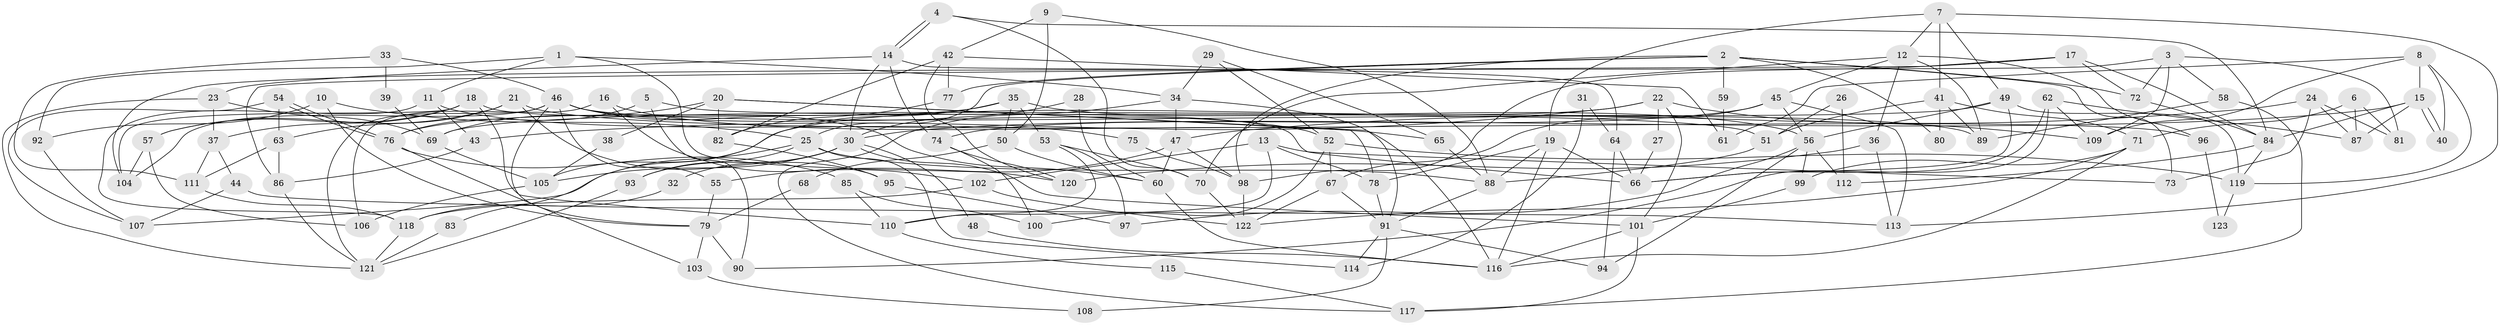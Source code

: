 // Generated by graph-tools (version 1.1) at 2025/26/03/09/25 03:26:17]
// undirected, 123 vertices, 246 edges
graph export_dot {
graph [start="1"]
  node [color=gray90,style=filled];
  1;
  2;
  3;
  4;
  5;
  6;
  7;
  8;
  9;
  10;
  11;
  12;
  13;
  14;
  15;
  16;
  17;
  18;
  19;
  20;
  21;
  22;
  23;
  24;
  25;
  26;
  27;
  28;
  29;
  30;
  31;
  32;
  33;
  34;
  35;
  36;
  37;
  38;
  39;
  40;
  41;
  42;
  43;
  44;
  45;
  46;
  47;
  48;
  49;
  50;
  51;
  52;
  53;
  54;
  55;
  56;
  57;
  58;
  59;
  60;
  61;
  62;
  63;
  64;
  65;
  66;
  67;
  68;
  69;
  70;
  71;
  72;
  73;
  74;
  75;
  76;
  77;
  78;
  79;
  80;
  81;
  82;
  83;
  84;
  85;
  86;
  87;
  88;
  89;
  90;
  91;
  92;
  93;
  94;
  95;
  96;
  97;
  98;
  99;
  100;
  101;
  102;
  103;
  104;
  105;
  106;
  107;
  108;
  109;
  110;
  111;
  112;
  113;
  114;
  115;
  116;
  117;
  118;
  119;
  120;
  121;
  122;
  123;
  1 -- 34;
  1 -- 120;
  1 -- 11;
  1 -- 92;
  2 -- 98;
  2 -- 72;
  2 -- 25;
  2 -- 59;
  2 -- 73;
  2 -- 77;
  2 -- 80;
  3 -- 109;
  3 -- 72;
  3 -- 58;
  3 -- 81;
  3 -- 104;
  4 -- 14;
  4 -- 14;
  4 -- 70;
  4 -- 84;
  5 -- 76;
  5 -- 51;
  5 -- 90;
  6 -- 81;
  6 -- 87;
  6 -- 71;
  7 -- 12;
  7 -- 41;
  7 -- 19;
  7 -- 49;
  7 -- 113;
  8 -- 15;
  8 -- 119;
  8 -- 40;
  8 -- 61;
  8 -- 109;
  9 -- 88;
  9 -- 50;
  9 -- 42;
  10 -- 25;
  10 -- 79;
  10 -- 92;
  11 -- 118;
  11 -- 43;
  11 -- 75;
  12 -- 36;
  12 -- 89;
  12 -- 45;
  12 -- 70;
  12 -- 96;
  13 -- 102;
  13 -- 110;
  13 -- 73;
  13 -- 78;
  14 -- 30;
  14 -- 23;
  14 -- 64;
  14 -- 74;
  15 -- 40;
  15 -- 40;
  15 -- 84;
  15 -- 30;
  15 -- 87;
  16 -- 65;
  16 -- 102;
  16 -- 106;
  17 -- 84;
  17 -- 98;
  17 -- 72;
  17 -- 86;
  18 -- 66;
  18 -- 104;
  18 -- 37;
  18 -- 57;
  18 -- 110;
  19 -- 116;
  19 -- 66;
  19 -- 78;
  19 -- 88;
  20 -- 78;
  20 -- 116;
  20 -- 38;
  20 -- 69;
  20 -- 82;
  21 -- 95;
  21 -- 57;
  21 -- 63;
  21 -- 96;
  22 -- 105;
  22 -- 43;
  22 -- 27;
  22 -- 101;
  22 -- 109;
  23 -- 121;
  23 -- 37;
  23 -- 69;
  24 -- 87;
  24 -- 73;
  24 -- 47;
  24 -- 81;
  25 -- 88;
  25 -- 93;
  25 -- 107;
  25 -- 114;
  26 -- 112;
  26 -- 51;
  27 -- 66;
  28 -- 30;
  28 -- 60;
  29 -- 52;
  29 -- 34;
  29 -- 65;
  30 -- 105;
  30 -- 32;
  30 -- 48;
  30 -- 93;
  30 -- 101;
  31 -- 64;
  31 -- 114;
  32 -- 118;
  33 -- 111;
  33 -- 46;
  33 -- 39;
  34 -- 47;
  34 -- 91;
  34 -- 117;
  35 -- 53;
  35 -- 56;
  35 -- 50;
  35 -- 76;
  35 -- 83;
  36 -- 120;
  36 -- 113;
  37 -- 44;
  37 -- 111;
  38 -- 105;
  39 -- 69;
  41 -- 71;
  41 -- 89;
  41 -- 51;
  41 -- 80;
  42 -- 77;
  42 -- 61;
  42 -- 82;
  42 -- 120;
  43 -- 86;
  44 -- 107;
  44 -- 113;
  45 -- 113;
  45 -- 56;
  45 -- 67;
  45 -- 74;
  46 -- 55;
  46 -- 121;
  46 -- 52;
  46 -- 60;
  46 -- 79;
  46 -- 89;
  46 -- 104;
  47 -- 60;
  47 -- 55;
  47 -- 98;
  48 -- 116;
  49 -- 69;
  49 -- 56;
  49 -- 66;
  49 -- 119;
  50 -- 60;
  50 -- 68;
  51 -- 88;
  52 -- 67;
  52 -- 100;
  52 -- 119;
  53 -- 110;
  53 -- 70;
  53 -- 97;
  54 -- 107;
  54 -- 76;
  54 -- 76;
  54 -- 63;
  55 -- 79;
  56 -- 94;
  56 -- 97;
  56 -- 99;
  56 -- 112;
  57 -- 104;
  57 -- 106;
  58 -- 117;
  58 -- 89;
  59 -- 61;
  60 -- 116;
  62 -- 109;
  62 -- 66;
  62 -- 87;
  62 -- 90;
  63 -- 86;
  63 -- 111;
  64 -- 66;
  64 -- 94;
  65 -- 88;
  67 -- 91;
  67 -- 122;
  68 -- 79;
  69 -- 105;
  70 -- 122;
  71 -- 99;
  71 -- 116;
  71 -- 122;
  72 -- 84;
  74 -- 100;
  74 -- 120;
  75 -- 98;
  76 -- 85;
  76 -- 103;
  77 -- 82;
  78 -- 91;
  79 -- 90;
  79 -- 103;
  82 -- 95;
  83 -- 121;
  84 -- 119;
  84 -- 112;
  85 -- 100;
  85 -- 110;
  86 -- 121;
  88 -- 91;
  91 -- 94;
  91 -- 108;
  91 -- 114;
  92 -- 107;
  93 -- 121;
  95 -- 97;
  96 -- 123;
  98 -- 122;
  99 -- 101;
  101 -- 116;
  101 -- 117;
  102 -- 122;
  102 -- 118;
  103 -- 108;
  105 -- 106;
  110 -- 115;
  111 -- 118;
  115 -- 117;
  118 -- 121;
  119 -- 123;
}
